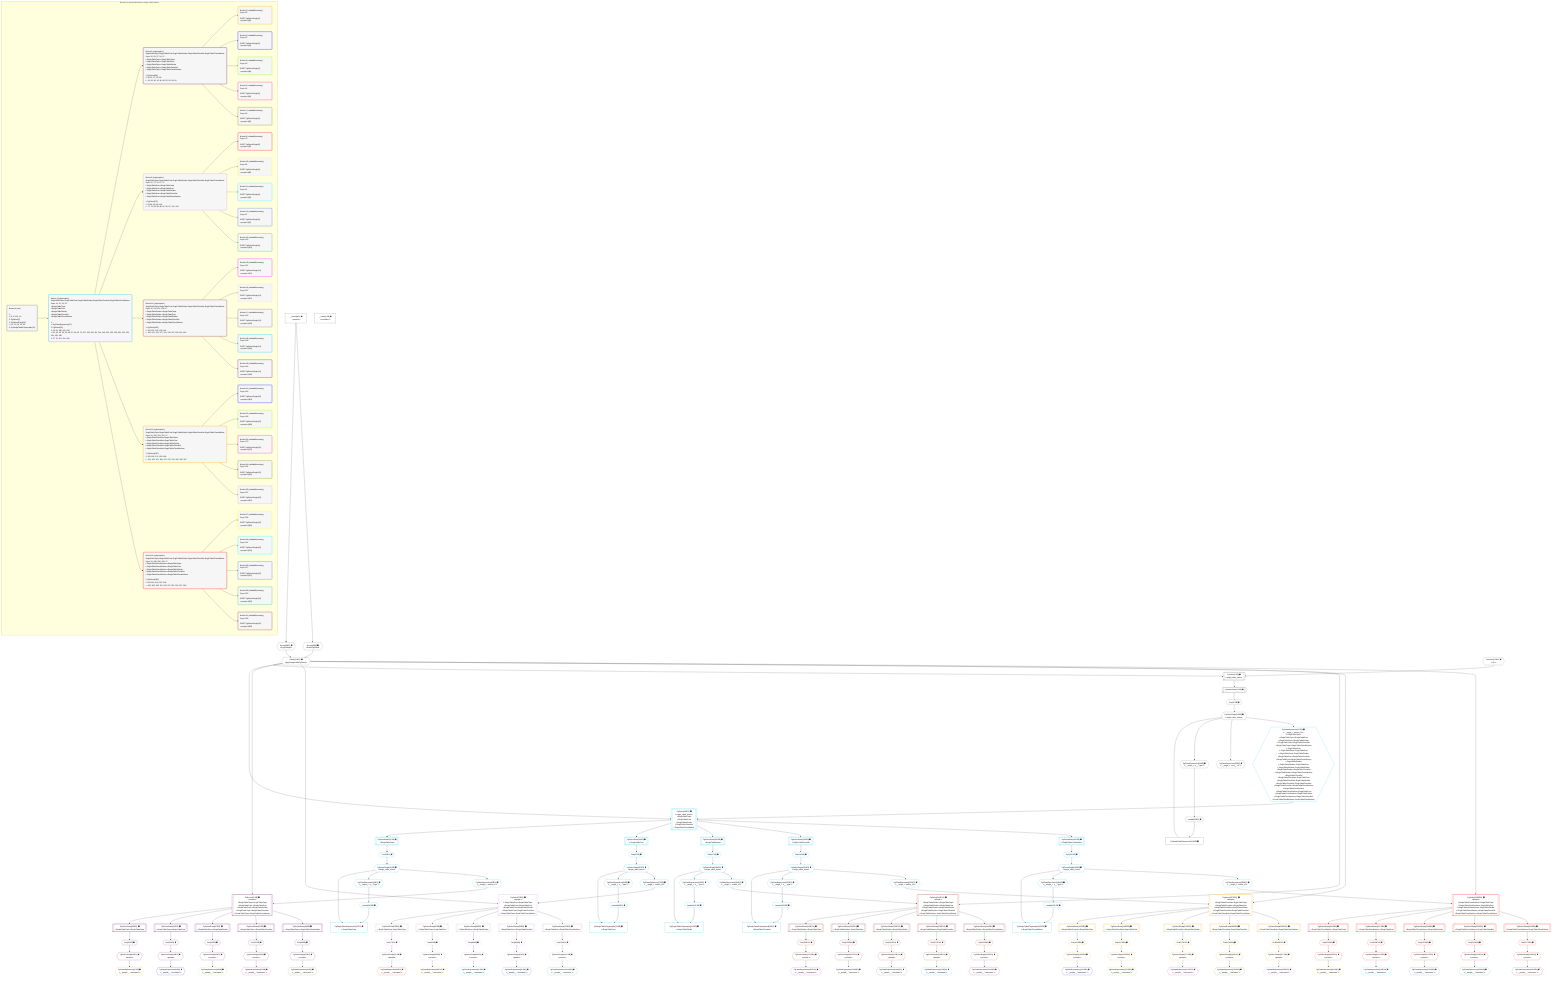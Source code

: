 %%{init: {'themeVariables': { 'fontSize': '12px'}}}%%
graph TD
    classDef path fill:#eee,stroke:#000,color:#000
    classDef plan fill:#fff,stroke-width:1px,color:#000
    classDef itemplan fill:#fff,stroke-width:2px,color:#000
    classDef unbatchedplan fill:#dff,stroke-width:1px,color:#000
    classDef sideeffectplan fill:#fcc,stroke-width:2px,color:#000
    classDef bucket fill:#f6f6f6,color:#000,stroke-width:2px,text-align:left


    %% plan dependencies
    PgSelect7[["PgSelect[7∈0] ➊<br />ᐸsingle_table_itemsᐳ"]]:::plan
    Object10{{"Object[10∈0] ➊<br />ᐸ{pgSettings,withPgClient}ᐳ"}}:::plan
    Constant231{{"Constant[231∈0] ➊<br />ᐸ15ᐳ"}}:::plan
    Object10 & Constant231 --> PgSelect7
    Access8{{"Access[8∈0] ➊<br />ᐸ2.pgSettingsᐳ"}}:::plan
    Access9{{"Access[9∈0] ➊<br />ᐸ2.withPgClientᐳ"}}:::plan
    Access8 & Access9 --> Object10
    PgSingleTablePolymorphic16["PgSingleTablePolymorphic[16∈0] ➊"]:::plan
    Lambda15{{"Lambda[15∈0] ➊"}}:::plan
    PgSelectSingle13{{"PgSelectSingle[13∈0] ➊<br />ᐸsingle_table_itemsᐳ"}}:::plan
    Lambda15 & PgSelectSingle13 --> PgSingleTablePolymorphic16
    __Value2["__Value[2∈0] ➊<br />ᐸcontextᐳ"]:::plan
    __Value2 --> Access8
    __Value2 --> Access9
    First11{{"First[11∈0] ➊"}}:::plan
    PgSelectRows12[["PgSelectRows[12∈0] ➊"]]:::plan
    PgSelectRows12 --> First11
    PgSelect7 --> PgSelectRows12
    First11 --> PgSelectSingle13
    PgClassExpression14{{"PgClassExpression[14∈0] ➊<br />ᐸ__single_t...s__.”type”ᐳ"}}:::plan
    PgSelectSingle13 --> PgClassExpression14
    PgClassExpression14 --> Lambda15
    PgClassExpression62{{"PgClassExpression[62∈0] ➊<br />ᐸ__single_t...ems__.”id”ᐳ"}}:::plan
    PgSelectSingle13 --> PgClassExpression62
    __Value4["__Value[4∈0] ➊<br />ᐸrootValueᐳ"]:::plan
    PgSelect18[["PgSelect[18∈1] ➊<br />ᐸsingle_table_itemsᐳ<br />ᐳSingleTableTopic<br />ᐳSingleTablePost<br />ᐳSingleTableDivider<br />ᐳSingleTableChecklist<br />ᐳSingleTableChecklistItem"]]:::plan
    PgClassExpression17{{"PgClassExpression[17∈1] ➊<br />ᐸ__single_t...parent_id”ᐳ<br />ᐳSingleTableTopic<br />ᐳSingleTableTopicᐳSingleTablePost<br />ᐳSingleTableTopicᐳSingleTableDivider<br />ᐳSingleTableTopicᐳSingleTableChecklist<br />ᐳSingleTableTopicᐳSingleTableChecklistItem<br />ᐳSingleTablePost<br />ᐳSingleTablePostᐳSingleTablePost<br />ᐳSingleTablePostᐳSingleTableDivider<br />ᐳSingleTablePostᐳSingleTableChecklist<br />ᐳSingleTablePostᐳSingleTableChecklistItem<br />ᐳSingleTableDivider<br />ᐳSingleTableDividerᐳSingleTablePost<br />ᐳSingleTableDividerᐳSingleTableDivider<br />ᐳSingleTableDividerᐳSingleTableChecklist<br />ᐳSingleTableDividerᐳSingleTableChecklistItem<br />ᐳSingleTableChecklist<br />ᐳSingleTableChecklistᐳSingleTablePost<br />ᐳSingleTableChecklistᐳSingleTableDivider<br />ᐳSingleTableChecklistᐳSingleTableChecklist<br />ᐳSingleTableChecklistᐳSingleTableChecklistItem<br />ᐳSingleTableChecklistItem<br />ᐳSingleTableChecklistItemᐳSingleTablePost<br />ᐳSingleTableChecklistItemᐳSingleTableDivider<br />ᐳSingleTableChecklistItemᐳSingleTableChecklist<br />ᐳSingleTableChecklistItemᐳSingleTableChecklistItem"}}:::plan
    Object10 & PgClassExpression17 --> PgSelect18
    PgSingleTablePolymorphic27["PgSingleTablePolymorphic[27∈1] ➊<br />ᐳSingleTableTopic"]:::plan
    Lambda26{{"Lambda[26∈1] ➊"}}:::plan
    PgSelectSingle24{{"PgSelectSingle[24∈1] ➊<br />ᐸsingle_table_itemsᐳ"}}:::plan
    Lambda26 & PgSelectSingle24 --> PgSingleTablePolymorphic27
    PgSingleTablePolymorphic70["PgSingleTablePolymorphic[70∈1] ➊<br />ᐳSingleTablePost"]:::plan
    Lambda69{{"Lambda[69∈1] ➊"}}:::plan
    PgSelectSingle67{{"PgSelectSingle[67∈1] ➊<br />ᐸsingle_table_itemsᐳ"}}:::plan
    Lambda69 & PgSelectSingle67 --> PgSingleTablePolymorphic70
    PgSingleTablePolymorphic112["PgSingleTablePolymorphic[112∈1] ➊<br />ᐳSingleTableDivider"]:::plan
    Lambda111{{"Lambda[111∈1] ➊"}}:::plan
    PgSelectSingle109{{"PgSelectSingle[109∈1] ➊<br />ᐸsingle_table_itemsᐳ"}}:::plan
    Lambda111 & PgSelectSingle109 --> PgSingleTablePolymorphic112
    PgSingleTablePolymorphic154["PgSingleTablePolymorphic[154∈1] ➊<br />ᐳSingleTableChecklist"]:::plan
    Lambda153{{"Lambda[153∈1] ➊"}}:::plan
    PgSelectSingle151{{"PgSelectSingle[151∈1] ➊<br />ᐸsingle_table_itemsᐳ"}}:::plan
    Lambda153 & PgSelectSingle151 --> PgSingleTablePolymorphic154
    PgSingleTablePolymorphic196["PgSingleTablePolymorphic[196∈1] ➊<br />ᐳSingleTableChecklistItem"]:::plan
    Lambda195{{"Lambda[195∈1] ➊"}}:::plan
    PgSelectSingle193{{"PgSelectSingle[193∈1] ➊<br />ᐸsingle_table_itemsᐳ"}}:::plan
    Lambda195 & PgSelectSingle193 --> PgSingleTablePolymorphic196
    PgSelectSingle13 --> PgClassExpression17
    First22{{"First[22∈1] ➊"}}:::plan
    PgSelectRows23[["PgSelectRows[23∈1] ➊<br />ᐳSingleTableTopic"]]:::plan
    PgSelectRows23 --> First22
    PgSelect18 --> PgSelectRows23
    First22 --> PgSelectSingle24
    PgClassExpression25{{"PgClassExpression[25∈1] ➊<br />ᐸ__single_t...s__.”type”ᐳ"}}:::plan
    PgSelectSingle24 --> PgClassExpression25
    PgClassExpression25 --> Lambda26
    PgClassExpression29{{"PgClassExpression[29∈1] ➊<br />ᐸ__single_t...author_id”ᐳ"}}:::plan
    PgSelectSingle24 --> PgClassExpression29
    First65{{"First[65∈1] ➊"}}:::plan
    PgSelectRows66[["PgSelectRows[66∈1] ➊<br />ᐳSingleTablePost"]]:::plan
    PgSelectRows66 --> First65
    PgSelect18 --> PgSelectRows66
    First65 --> PgSelectSingle67
    PgClassExpression68{{"PgClassExpression[68∈1] ➊<br />ᐸ__single_t...s__.”type”ᐳ"}}:::plan
    PgSelectSingle67 --> PgClassExpression68
    PgClassExpression68 --> Lambda69
    PgClassExpression72{{"PgClassExpression[72∈1] ➊<br />ᐸ__single_t...author_id”ᐳ"}}:::plan
    PgSelectSingle67 --> PgClassExpression72
    First107{{"First[107∈1] ➊"}}:::plan
    PgSelectRows108[["PgSelectRows[108∈1] ➊<br />ᐳSingleTableDivider"]]:::plan
    PgSelectRows108 --> First107
    PgSelect18 --> PgSelectRows108
    First107 --> PgSelectSingle109
    PgClassExpression110{{"PgClassExpression[110∈1] ➊<br />ᐸ__single_t...s__.”type”ᐳ"}}:::plan
    PgSelectSingle109 --> PgClassExpression110
    PgClassExpression110 --> Lambda111
    PgClassExpression114{{"PgClassExpression[114∈1] ➊<br />ᐸ__single_t...author_id”ᐳ"}}:::plan
    PgSelectSingle109 --> PgClassExpression114
    First149{{"First[149∈1] ➊"}}:::plan
    PgSelectRows150[["PgSelectRows[150∈1] ➊<br />ᐳSingleTableChecklist"]]:::plan
    PgSelectRows150 --> First149
    PgSelect18 --> PgSelectRows150
    First149 --> PgSelectSingle151
    PgClassExpression152{{"PgClassExpression[152∈1] ➊<br />ᐸ__single_t...s__.”type”ᐳ"}}:::plan
    PgSelectSingle151 --> PgClassExpression152
    PgClassExpression152 --> Lambda153
    PgClassExpression156{{"PgClassExpression[156∈1] ➊<br />ᐸ__single_t...author_id”ᐳ"}}:::plan
    PgSelectSingle151 --> PgClassExpression156
    First191{{"First[191∈1] ➊"}}:::plan
    PgSelectRows192[["PgSelectRows[192∈1] ➊<br />ᐳSingleTableChecklistItem"]]:::plan
    PgSelectRows192 --> First191
    PgSelect18 --> PgSelectRows192
    First191 --> PgSelectSingle193
    PgClassExpression194{{"PgClassExpression[194∈1] ➊<br />ᐸ__single_t...s__.”type”ᐳ"}}:::plan
    PgSelectSingle193 --> PgClassExpression194
    PgClassExpression194 --> Lambda195
    PgClassExpression198{{"PgClassExpression[198∈1] ➊<br />ᐸ__single_t...author_id”ᐳ"}}:::plan
    PgSelectSingle193 --> PgClassExpression198
    PgSelect30[["PgSelect[30∈2] ➊<br />ᐸpeopleᐳ<br />ᐳSingleTableTopicᐳSingleTableTopic<br />ᐳSingleTableTopicᐳSingleTablePost<br />ᐳSingleTableTopicᐳSingleTableDivider<br />ᐳSingleTableTopicᐳSingleTableChecklist<br />ᐳSingleTableTopicᐳSingleTableChecklistItem"]]:::plan
    Object10 & PgClassExpression29 --> PgSelect30
    First34{{"First[34∈2] ➊"}}:::plan
    PgSelectRows35[["PgSelectRows[35∈2] ➊<br />ᐳSingleTableTopicᐳSingleTableTopic"]]:::plan
    PgSelectRows35 --> First34
    PgSelect30 --> PgSelectRows35
    PgSelectSingle36{{"PgSelectSingle[36∈2] ➊<br />ᐸpeopleᐳ"}}:::plan
    First34 --> PgSelectSingle36
    First40{{"First[40∈2] ➊"}}:::plan
    PgSelectRows41[["PgSelectRows[41∈2] ➊<br />ᐳSingleTableTopicᐳSingleTablePost"]]:::plan
    PgSelectRows41 --> First40
    PgSelect30 --> PgSelectRows41
    PgSelectSingle42{{"PgSelectSingle[42∈2] ➊<br />ᐸpeopleᐳ"}}:::plan
    First40 --> PgSelectSingle42
    First46{{"First[46∈2] ➊"}}:::plan
    PgSelectRows47[["PgSelectRows[47∈2] ➊<br />ᐳSingleTableTopicᐳSingleTableDivider"]]:::plan
    PgSelectRows47 --> First46
    PgSelect30 --> PgSelectRows47
    PgSelectSingle48{{"PgSelectSingle[48∈2] ➊<br />ᐸpeopleᐳ"}}:::plan
    First46 --> PgSelectSingle48
    First52{{"First[52∈2] ➊"}}:::plan
    PgSelectRows53[["PgSelectRows[53∈2] ➊<br />ᐳSingleTableTopicᐳSingleTableChecklist"]]:::plan
    PgSelectRows53 --> First52
    PgSelect30 --> PgSelectRows53
    PgSelectSingle54{{"PgSelectSingle[54∈2] ➊<br />ᐸpeopleᐳ"}}:::plan
    First52 --> PgSelectSingle54
    First58{{"First[58∈2] ➊"}}:::plan
    PgSelectRows59[["PgSelectRows[59∈2] ➊<br />ᐳSingleTableTopicᐳSingleTableChecklistItem"]]:::plan
    PgSelectRows59 --> First58
    PgSelect30 --> PgSelectRows59
    PgSelectSingle60{{"PgSelectSingle[60∈2] ➊<br />ᐸpeopleᐳ"}}:::plan
    First58 --> PgSelectSingle60
    PgClassExpression37{{"PgClassExpression[37∈3] ➊<br />ᐸ__people__.”username”ᐳ"}}:::plan
    PgSelectSingle36 --> PgClassExpression37
    PgClassExpression43{{"PgClassExpression[43∈4] ➊<br />ᐸ__people__.”username”ᐳ"}}:::plan
    PgSelectSingle42 --> PgClassExpression43
    PgClassExpression49{{"PgClassExpression[49∈5] ➊<br />ᐸ__people__.”username”ᐳ"}}:::plan
    PgSelectSingle48 --> PgClassExpression49
    PgClassExpression55{{"PgClassExpression[55∈6] ➊<br />ᐸ__people__.”username”ᐳ"}}:::plan
    PgSelectSingle54 --> PgClassExpression55
    PgClassExpression61{{"PgClassExpression[61∈7] ➊<br />ᐸ__people__.”username”ᐳ"}}:::plan
    PgSelectSingle60 --> PgClassExpression61
    PgSelect73[["PgSelect[73∈8] ➊<br />ᐸpeopleᐳ<br />ᐳSingleTablePostᐳSingleTableTopic<br />ᐳSingleTablePostᐳSingleTablePost<br />ᐳSingleTablePostᐳSingleTableDivider<br />ᐳSingleTablePostᐳSingleTableChecklist<br />ᐳSingleTablePostᐳSingleTableChecklistItem"]]:::plan
    Object10 & PgClassExpression72 --> PgSelect73
    First77{{"First[77∈8] ➊"}}:::plan
    PgSelectRows78[["PgSelectRows[78∈8] ➊<br />ᐳSingleTablePostᐳSingleTableTopic"]]:::plan
    PgSelectRows78 --> First77
    PgSelect73 --> PgSelectRows78
    PgSelectSingle79{{"PgSelectSingle[79∈8] ➊<br />ᐸpeopleᐳ"}}:::plan
    First77 --> PgSelectSingle79
    First83{{"First[83∈8] ➊"}}:::plan
    PgSelectRows84[["PgSelectRows[84∈8] ➊<br />ᐳSingleTablePostᐳSingleTablePost"]]:::plan
    PgSelectRows84 --> First83
    PgSelect73 --> PgSelectRows84
    PgSelectSingle85{{"PgSelectSingle[85∈8] ➊<br />ᐸpeopleᐳ"}}:::plan
    First83 --> PgSelectSingle85
    First89{{"First[89∈8] ➊"}}:::plan
    PgSelectRows90[["PgSelectRows[90∈8] ➊<br />ᐳSingleTablePostᐳSingleTableDivider"]]:::plan
    PgSelectRows90 --> First89
    PgSelect73 --> PgSelectRows90
    PgSelectSingle91{{"PgSelectSingle[91∈8] ➊<br />ᐸpeopleᐳ"}}:::plan
    First89 --> PgSelectSingle91
    First95{{"First[95∈8] ➊"}}:::plan
    PgSelectRows96[["PgSelectRows[96∈8] ➊<br />ᐳSingleTablePostᐳSingleTableChecklist"]]:::plan
    PgSelectRows96 --> First95
    PgSelect73 --> PgSelectRows96
    PgSelectSingle97{{"PgSelectSingle[97∈8] ➊<br />ᐸpeopleᐳ"}}:::plan
    First95 --> PgSelectSingle97
    First101{{"First[101∈8] ➊"}}:::plan
    PgSelectRows102[["PgSelectRows[102∈8] ➊<br />ᐳSingleTablePostᐳSingleTableChecklistItem"]]:::plan
    PgSelectRows102 --> First101
    PgSelect73 --> PgSelectRows102
    PgSelectSingle103{{"PgSelectSingle[103∈8] ➊<br />ᐸpeopleᐳ"}}:::plan
    First101 --> PgSelectSingle103
    PgClassExpression80{{"PgClassExpression[80∈9] ➊<br />ᐸ__people__.”username”ᐳ"}}:::plan
    PgSelectSingle79 --> PgClassExpression80
    PgClassExpression86{{"PgClassExpression[86∈10] ➊<br />ᐸ__people__.”username”ᐳ"}}:::plan
    PgSelectSingle85 --> PgClassExpression86
    PgClassExpression92{{"PgClassExpression[92∈11] ➊<br />ᐸ__people__.”username”ᐳ"}}:::plan
    PgSelectSingle91 --> PgClassExpression92
    PgClassExpression98{{"PgClassExpression[98∈12] ➊<br />ᐸ__people__.”username”ᐳ"}}:::plan
    PgSelectSingle97 --> PgClassExpression98
    PgClassExpression104{{"PgClassExpression[104∈13] ➊<br />ᐸ__people__.”username”ᐳ"}}:::plan
    PgSelectSingle103 --> PgClassExpression104
    PgSelect115[["PgSelect[115∈14] ➊<br />ᐸpeopleᐳ<br />ᐳSingleTableDividerᐳSingleTableTopic<br />ᐳSingleTableDividerᐳSingleTablePost<br />ᐳSingleTableDividerᐳSingleTableDivider<br />ᐳSingleTableDividerᐳSingleTableChecklist<br />ᐳSingleTableDividerᐳSingleTableChecklistItem"]]:::plan
    Object10 & PgClassExpression114 --> PgSelect115
    First119{{"First[119∈14] ➊"}}:::plan
    PgSelectRows120[["PgSelectRows[120∈14] ➊<br />ᐳSingleTableDividerᐳSingleTableTopic"]]:::plan
    PgSelectRows120 --> First119
    PgSelect115 --> PgSelectRows120
    PgSelectSingle121{{"PgSelectSingle[121∈14] ➊<br />ᐸpeopleᐳ"}}:::plan
    First119 --> PgSelectSingle121
    First125{{"First[125∈14] ➊"}}:::plan
    PgSelectRows126[["PgSelectRows[126∈14] ➊<br />ᐳSingleTableDividerᐳSingleTablePost"]]:::plan
    PgSelectRows126 --> First125
    PgSelect115 --> PgSelectRows126
    PgSelectSingle127{{"PgSelectSingle[127∈14] ➊<br />ᐸpeopleᐳ"}}:::plan
    First125 --> PgSelectSingle127
    First131{{"First[131∈14] ➊"}}:::plan
    PgSelectRows132[["PgSelectRows[132∈14] ➊<br />ᐳSingleTableDividerᐳSingleTableDivider"]]:::plan
    PgSelectRows132 --> First131
    PgSelect115 --> PgSelectRows132
    PgSelectSingle133{{"PgSelectSingle[133∈14] ➊<br />ᐸpeopleᐳ"}}:::plan
    First131 --> PgSelectSingle133
    First137{{"First[137∈14] ➊"}}:::plan
    PgSelectRows138[["PgSelectRows[138∈14] ➊<br />ᐳSingleTableDividerᐳSingleTableChecklist"]]:::plan
    PgSelectRows138 --> First137
    PgSelect115 --> PgSelectRows138
    PgSelectSingle139{{"PgSelectSingle[139∈14] ➊<br />ᐸpeopleᐳ"}}:::plan
    First137 --> PgSelectSingle139
    First143{{"First[143∈14] ➊"}}:::plan
    PgSelectRows144[["PgSelectRows[144∈14] ➊<br />ᐳSingleTableDividerᐳSingleTableChecklistItem"]]:::plan
    PgSelectRows144 --> First143
    PgSelect115 --> PgSelectRows144
    PgSelectSingle145{{"PgSelectSingle[145∈14] ➊<br />ᐸpeopleᐳ"}}:::plan
    First143 --> PgSelectSingle145
    PgClassExpression122{{"PgClassExpression[122∈15] ➊<br />ᐸ__people__.”username”ᐳ"}}:::plan
    PgSelectSingle121 --> PgClassExpression122
    PgClassExpression128{{"PgClassExpression[128∈16] ➊<br />ᐸ__people__.”username”ᐳ"}}:::plan
    PgSelectSingle127 --> PgClassExpression128
    PgClassExpression134{{"PgClassExpression[134∈17] ➊<br />ᐸ__people__.”username”ᐳ"}}:::plan
    PgSelectSingle133 --> PgClassExpression134
    PgClassExpression140{{"PgClassExpression[140∈18] ➊<br />ᐸ__people__.”username”ᐳ"}}:::plan
    PgSelectSingle139 --> PgClassExpression140
    PgClassExpression146{{"PgClassExpression[146∈19] ➊<br />ᐸ__people__.”username”ᐳ"}}:::plan
    PgSelectSingle145 --> PgClassExpression146
    PgSelect157[["PgSelect[157∈20] ➊<br />ᐸpeopleᐳ<br />ᐳSingleTableChecklistᐳSingleTableTopic<br />ᐳSingleTableChecklistᐳSingleTablePost<br />ᐳSingleTableChecklistᐳSingleTableDivider<br />ᐳSingleTableChecklistᐳSingleTableChecklist<br />ᐳSingleTableChecklistᐳSingleTableChecklistItem"]]:::plan
    Object10 & PgClassExpression156 --> PgSelect157
    First161{{"First[161∈20] ➊"}}:::plan
    PgSelectRows162[["PgSelectRows[162∈20] ➊<br />ᐳSingleTableChecklistᐳSingleTableTopic"]]:::plan
    PgSelectRows162 --> First161
    PgSelect157 --> PgSelectRows162
    PgSelectSingle163{{"PgSelectSingle[163∈20] ➊<br />ᐸpeopleᐳ"}}:::plan
    First161 --> PgSelectSingle163
    First167{{"First[167∈20] ➊"}}:::plan
    PgSelectRows168[["PgSelectRows[168∈20] ➊<br />ᐳSingleTableChecklistᐳSingleTablePost"]]:::plan
    PgSelectRows168 --> First167
    PgSelect157 --> PgSelectRows168
    PgSelectSingle169{{"PgSelectSingle[169∈20] ➊<br />ᐸpeopleᐳ"}}:::plan
    First167 --> PgSelectSingle169
    First173{{"First[173∈20] ➊"}}:::plan
    PgSelectRows174[["PgSelectRows[174∈20] ➊<br />ᐳSingleTableChecklistᐳSingleTableDivider"]]:::plan
    PgSelectRows174 --> First173
    PgSelect157 --> PgSelectRows174
    PgSelectSingle175{{"PgSelectSingle[175∈20] ➊<br />ᐸpeopleᐳ"}}:::plan
    First173 --> PgSelectSingle175
    First179{{"First[179∈20] ➊"}}:::plan
    PgSelectRows180[["PgSelectRows[180∈20] ➊<br />ᐳSingleTableChecklistᐳSingleTableChecklist"]]:::plan
    PgSelectRows180 --> First179
    PgSelect157 --> PgSelectRows180
    PgSelectSingle181{{"PgSelectSingle[181∈20] ➊<br />ᐸpeopleᐳ"}}:::plan
    First179 --> PgSelectSingle181
    First185{{"First[185∈20] ➊"}}:::plan
    PgSelectRows186[["PgSelectRows[186∈20] ➊<br />ᐳSingleTableChecklistᐳSingleTableChecklistItem"]]:::plan
    PgSelectRows186 --> First185
    PgSelect157 --> PgSelectRows186
    PgSelectSingle187{{"PgSelectSingle[187∈20] ➊<br />ᐸpeopleᐳ"}}:::plan
    First185 --> PgSelectSingle187
    PgClassExpression164{{"PgClassExpression[164∈21] ➊<br />ᐸ__people__.”username”ᐳ"}}:::plan
    PgSelectSingle163 --> PgClassExpression164
    PgClassExpression170{{"PgClassExpression[170∈22] ➊<br />ᐸ__people__.”username”ᐳ"}}:::plan
    PgSelectSingle169 --> PgClassExpression170
    PgClassExpression176{{"PgClassExpression[176∈23] ➊<br />ᐸ__people__.”username”ᐳ"}}:::plan
    PgSelectSingle175 --> PgClassExpression176
    PgClassExpression182{{"PgClassExpression[182∈24] ➊<br />ᐸ__people__.”username”ᐳ"}}:::plan
    PgSelectSingle181 --> PgClassExpression182
    PgClassExpression188{{"PgClassExpression[188∈25] ➊<br />ᐸ__people__.”username”ᐳ"}}:::plan
    PgSelectSingle187 --> PgClassExpression188
    PgSelect199[["PgSelect[199∈26] ➊<br />ᐸpeopleᐳ<br />ᐳSingleTableChecklistItemᐳSingleTableTopic<br />ᐳSingleTableChecklistItemᐳSingleTablePost<br />ᐳSingleTableChecklistItemᐳSingleTableDivider<br />ᐳSingleTableChecklistItemᐳSingleTableChecklist<br />ᐳSingleTableChecklistItemᐳSingleTableChecklistItem"]]:::plan
    Object10 & PgClassExpression198 --> PgSelect199
    First203{{"First[203∈26] ➊"}}:::plan
    PgSelectRows204[["PgSelectRows[204∈26] ➊<br />ᐳSingleTableChecklistItemᐳSingleTableTopic"]]:::plan
    PgSelectRows204 --> First203
    PgSelect199 --> PgSelectRows204
    PgSelectSingle205{{"PgSelectSingle[205∈26] ➊<br />ᐸpeopleᐳ"}}:::plan
    First203 --> PgSelectSingle205
    First209{{"First[209∈26] ➊"}}:::plan
    PgSelectRows210[["PgSelectRows[210∈26] ➊<br />ᐳSingleTableChecklistItemᐳSingleTablePost"]]:::plan
    PgSelectRows210 --> First209
    PgSelect199 --> PgSelectRows210
    PgSelectSingle211{{"PgSelectSingle[211∈26] ➊<br />ᐸpeopleᐳ"}}:::plan
    First209 --> PgSelectSingle211
    First215{{"First[215∈26] ➊"}}:::plan
    PgSelectRows216[["PgSelectRows[216∈26] ➊<br />ᐳSingleTableChecklistItemᐳSingleTableDivider"]]:::plan
    PgSelectRows216 --> First215
    PgSelect199 --> PgSelectRows216
    PgSelectSingle217{{"PgSelectSingle[217∈26] ➊<br />ᐸpeopleᐳ"}}:::plan
    First215 --> PgSelectSingle217
    First221{{"First[221∈26] ➊"}}:::plan
    PgSelectRows222[["PgSelectRows[222∈26] ➊<br />ᐳSingleTableChecklistItemᐳSingleTableChecklist"]]:::plan
    PgSelectRows222 --> First221
    PgSelect199 --> PgSelectRows222
    PgSelectSingle223{{"PgSelectSingle[223∈26] ➊<br />ᐸpeopleᐳ"}}:::plan
    First221 --> PgSelectSingle223
    First227{{"First[227∈26] ➊"}}:::plan
    PgSelectRows228[["PgSelectRows[228∈26] ➊<br />ᐳSingleTableChecklistItemᐳSingleTableChecklistItem"]]:::plan
    PgSelectRows228 --> First227
    PgSelect199 --> PgSelectRows228
    PgSelectSingle229{{"PgSelectSingle[229∈26] ➊<br />ᐸpeopleᐳ"}}:::plan
    First227 --> PgSelectSingle229
    PgClassExpression206{{"PgClassExpression[206∈27] ➊<br />ᐸ__people__.”username”ᐳ"}}:::plan
    PgSelectSingle205 --> PgClassExpression206
    PgClassExpression212{{"PgClassExpression[212∈28] ➊<br />ᐸ__people__.”username”ᐳ"}}:::plan
    PgSelectSingle211 --> PgClassExpression212
    PgClassExpression218{{"PgClassExpression[218∈29] ➊<br />ᐸ__people__.”username”ᐳ"}}:::plan
    PgSelectSingle217 --> PgClassExpression218
    PgClassExpression224{{"PgClassExpression[224∈30] ➊<br />ᐸ__people__.”username”ᐳ"}}:::plan
    PgSelectSingle223 --> PgClassExpression224
    PgClassExpression230{{"PgClassExpression[230∈31] ➊<br />ᐸ__people__.”username”ᐳ"}}:::plan
    PgSelectSingle229 --> PgClassExpression230

    %% define steps

    subgraph "Buckets for queries/interfaces-single-table/relation"
    Bucket0("Bucket 0 (root)<br /><br />1: <br />ᐳ: 8, 9, 231, 10<br />2: PgSelect[7]<br />3: PgSelectRows[12]<br />ᐳ: 11, 13, 14, 15, 62<br />4: PgSingleTablePolymorphic[16]"):::bucket
    classDef bucket0 stroke:#696969
    class Bucket0,__Value2,__Value4,PgSelect7,Access8,Access9,Object10,First11,PgSelectRows12,PgSelectSingle13,PgClassExpression14,Lambda15,PgSingleTablePolymorphic16,PgClassExpression62,Constant231 bucket0
    Bucket1("Bucket 1 (polymorphic)<br />SingleTableTopic,SingleTablePost,SingleTableDivider,SingleTableChecklist,SingleTableChecklistItem<br />Deps: 13, 10, 16, 62<br />ᐳSingleTableTopic<br />ᐳSingleTablePost<br />ᐳSingleTableDivider<br />ᐳSingleTableChecklist<br />ᐳSingleTableChecklistItem<br /><br />1: <br />ᐳ: PgClassExpression[17]<br />2: PgSelect[18]<br />3: 23, 66, 108, 150, 192<br />ᐳ: 22, 24, 25, 26, 29, 65, 67, 68, 69, 72, 107, 109, 110, 111, 114, 149, 151, 152, 153, 156, 191, 193, 194, 195, 198<br />4: 27, 70, 112, 154, 196"):::bucket
    classDef bucket1 stroke:#00bfff
    class Bucket1,PgClassExpression17,PgSelect18,First22,PgSelectRows23,PgSelectSingle24,PgClassExpression25,Lambda26,PgSingleTablePolymorphic27,PgClassExpression29,First65,PgSelectRows66,PgSelectSingle67,PgClassExpression68,Lambda69,PgSingleTablePolymorphic70,PgClassExpression72,First107,PgSelectRows108,PgSelectSingle109,PgClassExpression110,Lambda111,PgSingleTablePolymorphic112,PgClassExpression114,First149,PgSelectRows150,PgSelectSingle151,PgClassExpression152,Lambda153,PgSingleTablePolymorphic154,PgClassExpression156,First191,PgSelectRows192,PgSelectSingle193,PgClassExpression194,Lambda195,PgSingleTablePolymorphic196,PgClassExpression198 bucket1
    Bucket2("Bucket 2 (polymorphic)<br />SingleTableTopic,SingleTablePost,SingleTableDivider,SingleTableChecklist,SingleTableChecklistItem<br />Deps: 10, 29, 27, 24, 17<br />ᐳSingleTableTopicᐳSingleTableTopic<br />ᐳSingleTableTopicᐳSingleTablePost<br />ᐳSingleTableTopicᐳSingleTableDivider<br />ᐳSingleTableTopicᐳSingleTableChecklist<br />ᐳSingleTableTopicᐳSingleTableChecklistItem<br /><br />1: PgSelect[30]<br />2: 35, 41, 47, 53, 59<br />ᐳ: 34, 36, 40, 42, 46, 48, 52, 54, 58, 60"):::bucket
    classDef bucket2 stroke:#7f007f
    class Bucket2,PgSelect30,First34,PgSelectRows35,PgSelectSingle36,First40,PgSelectRows41,PgSelectSingle42,First46,PgSelectRows47,PgSelectSingle48,First52,PgSelectRows53,PgSelectSingle54,First58,PgSelectRows59,PgSelectSingle60 bucket2
    Bucket3("Bucket 3 (nullableBoundary)<br />Deps: 36<br /><br />ROOT PgSelectSingle{2}ᐸpeopleᐳ[36]"):::bucket
    classDef bucket3 stroke:#ffa500
    class Bucket3,PgClassExpression37 bucket3
    Bucket4("Bucket 4 (nullableBoundary)<br />Deps: 42<br /><br />ROOT PgSelectSingle{2}ᐸpeopleᐳ[42]"):::bucket
    classDef bucket4 stroke:#0000ff
    class Bucket4,PgClassExpression43 bucket4
    Bucket5("Bucket 5 (nullableBoundary)<br />Deps: 48<br /><br />ROOT PgSelectSingle{2}ᐸpeopleᐳ[48]"):::bucket
    classDef bucket5 stroke:#7fff00
    class Bucket5,PgClassExpression49 bucket5
    Bucket6("Bucket 6 (nullableBoundary)<br />Deps: 54<br /><br />ROOT PgSelectSingle{2}ᐸpeopleᐳ[54]"):::bucket
    classDef bucket6 stroke:#ff1493
    class Bucket6,PgClassExpression55 bucket6
    Bucket7("Bucket 7 (nullableBoundary)<br />Deps: 60<br /><br />ROOT PgSelectSingle{2}ᐸpeopleᐳ[60]"):::bucket
    classDef bucket7 stroke:#808000
    class Bucket7,PgClassExpression61 bucket7
    Bucket8("Bucket 8 (polymorphic)<br />SingleTableTopic,SingleTablePost,SingleTableDivider,SingleTableChecklist,SingleTableChecklistItem<br />Deps: 10, 72, 70, 67, 17<br />ᐳSingleTablePostᐳSingleTableTopic<br />ᐳSingleTablePostᐳSingleTablePost<br />ᐳSingleTablePostᐳSingleTableDivider<br />ᐳSingleTablePostᐳSingleTableChecklist<br />ᐳSingleTablePostᐳSingleTableChecklistItem<br /><br />1: PgSelect[73]<br />2: 78, 84, 90, 96, 102<br />ᐳ: 77, 79, 83, 85, 89, 91, 95, 97, 101, 103"):::bucket
    classDef bucket8 stroke:#dda0dd
    class Bucket8,PgSelect73,First77,PgSelectRows78,PgSelectSingle79,First83,PgSelectRows84,PgSelectSingle85,First89,PgSelectRows90,PgSelectSingle91,First95,PgSelectRows96,PgSelectSingle97,First101,PgSelectRows102,PgSelectSingle103 bucket8
    Bucket9("Bucket 9 (nullableBoundary)<br />Deps: 79<br /><br />ROOT PgSelectSingle{8}ᐸpeopleᐳ[79]"):::bucket
    classDef bucket9 stroke:#ff0000
    class Bucket9,PgClassExpression80 bucket9
    Bucket10("Bucket 10 (nullableBoundary)<br />Deps: 85<br /><br />ROOT PgSelectSingle{8}ᐸpeopleᐳ[85]"):::bucket
    classDef bucket10 stroke:#ffff00
    class Bucket10,PgClassExpression86 bucket10
    Bucket11("Bucket 11 (nullableBoundary)<br />Deps: 91<br /><br />ROOT PgSelectSingle{8}ᐸpeopleᐳ[91]"):::bucket
    classDef bucket11 stroke:#00ffff
    class Bucket11,PgClassExpression92 bucket11
    Bucket12("Bucket 12 (nullableBoundary)<br />Deps: 97<br /><br />ROOT PgSelectSingle{8}ᐸpeopleᐳ[97]"):::bucket
    classDef bucket12 stroke:#4169e1
    class Bucket12,PgClassExpression98 bucket12
    Bucket13("Bucket 13 (nullableBoundary)<br />Deps: 103<br /><br />ROOT PgSelectSingle{8}ᐸpeopleᐳ[103]"):::bucket
    classDef bucket13 stroke:#3cb371
    class Bucket13,PgClassExpression104 bucket13
    Bucket14("Bucket 14 (polymorphic)<br />SingleTableTopic,SingleTablePost,SingleTableDivider,SingleTableChecklist,SingleTableChecklistItem<br />Deps: 10, 114, 112, 109, 17<br />ᐳSingleTableDividerᐳSingleTableTopic<br />ᐳSingleTableDividerᐳSingleTablePost<br />ᐳSingleTableDividerᐳSingleTableDivider<br />ᐳSingleTableDividerᐳSingleTableChecklist<br />ᐳSingleTableDividerᐳSingleTableChecklistItem<br /><br />1: PgSelect[115]<br />2: 120, 126, 132, 138, 144<br />ᐳ: 119, 121, 125, 127, 131, 133, 137, 139, 143, 145"):::bucket
    classDef bucket14 stroke:#a52a2a
    class Bucket14,PgSelect115,First119,PgSelectRows120,PgSelectSingle121,First125,PgSelectRows126,PgSelectSingle127,First131,PgSelectRows132,PgSelectSingle133,First137,PgSelectRows138,PgSelectSingle139,First143,PgSelectRows144,PgSelectSingle145 bucket14
    Bucket15("Bucket 15 (nullableBoundary)<br />Deps: 121<br /><br />ROOT PgSelectSingle{14}ᐸpeopleᐳ[121]"):::bucket
    classDef bucket15 stroke:#ff00ff
    class Bucket15,PgClassExpression122 bucket15
    Bucket16("Bucket 16 (nullableBoundary)<br />Deps: 127<br /><br />ROOT PgSelectSingle{14}ᐸpeopleᐳ[127]"):::bucket
    classDef bucket16 stroke:#f5deb3
    class Bucket16,PgClassExpression128 bucket16
    Bucket17("Bucket 17 (nullableBoundary)<br />Deps: 133<br /><br />ROOT PgSelectSingle{14}ᐸpeopleᐳ[133]"):::bucket
    classDef bucket17 stroke:#696969
    class Bucket17,PgClassExpression134 bucket17
    Bucket18("Bucket 18 (nullableBoundary)<br />Deps: 139<br /><br />ROOT PgSelectSingle{14}ᐸpeopleᐳ[139]"):::bucket
    classDef bucket18 stroke:#00bfff
    class Bucket18,PgClassExpression140 bucket18
    Bucket19("Bucket 19 (nullableBoundary)<br />Deps: 145<br /><br />ROOT PgSelectSingle{14}ᐸpeopleᐳ[145]"):::bucket
    classDef bucket19 stroke:#7f007f
    class Bucket19,PgClassExpression146 bucket19
    Bucket20("Bucket 20 (polymorphic)<br />SingleTableTopic,SingleTablePost,SingleTableDivider,SingleTableChecklist,SingleTableChecklistItem<br />Deps: 10, 156, 154, 151, 17<br />ᐳSingleTableChecklistᐳSingleTableTopic<br />ᐳSingleTableChecklistᐳSingleTablePost<br />ᐳSingleTableChecklistᐳSingleTableDivider<br />ᐳSingleTableChecklistᐳSingleTableChecklist<br />ᐳSingleTableChecklistᐳSingleTableChecklistItem<br /><br />1: PgSelect[157]<br />2: 162, 168, 174, 180, 186<br />ᐳ: 161, 163, 167, 169, 173, 175, 179, 181, 185, 187"):::bucket
    classDef bucket20 stroke:#ffa500
    class Bucket20,PgSelect157,First161,PgSelectRows162,PgSelectSingle163,First167,PgSelectRows168,PgSelectSingle169,First173,PgSelectRows174,PgSelectSingle175,First179,PgSelectRows180,PgSelectSingle181,First185,PgSelectRows186,PgSelectSingle187 bucket20
    Bucket21("Bucket 21 (nullableBoundary)<br />Deps: 163<br /><br />ROOT PgSelectSingle{20}ᐸpeopleᐳ[163]"):::bucket
    classDef bucket21 stroke:#0000ff
    class Bucket21,PgClassExpression164 bucket21
    Bucket22("Bucket 22 (nullableBoundary)<br />Deps: 169<br /><br />ROOT PgSelectSingle{20}ᐸpeopleᐳ[169]"):::bucket
    classDef bucket22 stroke:#7fff00
    class Bucket22,PgClassExpression170 bucket22
    Bucket23("Bucket 23 (nullableBoundary)<br />Deps: 175<br /><br />ROOT PgSelectSingle{20}ᐸpeopleᐳ[175]"):::bucket
    classDef bucket23 stroke:#ff1493
    class Bucket23,PgClassExpression176 bucket23
    Bucket24("Bucket 24 (nullableBoundary)<br />Deps: 181<br /><br />ROOT PgSelectSingle{20}ᐸpeopleᐳ[181]"):::bucket
    classDef bucket24 stroke:#808000
    class Bucket24,PgClassExpression182 bucket24
    Bucket25("Bucket 25 (nullableBoundary)<br />Deps: 187<br /><br />ROOT PgSelectSingle{20}ᐸpeopleᐳ[187]"):::bucket
    classDef bucket25 stroke:#dda0dd
    class Bucket25,PgClassExpression188 bucket25
    Bucket26("Bucket 26 (polymorphic)<br />SingleTableTopic,SingleTablePost,SingleTableDivider,SingleTableChecklist,SingleTableChecklistItem<br />Deps: 10, 198, 196, 193, 17<br />ᐳSingleTableChecklistItemᐳSingleTableTopic<br />ᐳSingleTableChecklistItemᐳSingleTablePost<br />ᐳSingleTableChecklistItemᐳSingleTableDivider<br />ᐳSingleTableChecklistItemᐳSingleTableChecklist<br />ᐳSingleTableChecklistItemᐳSingleTableChecklistItem<br /><br />1: PgSelect[199]<br />2: 204, 210, 216, 222, 228<br />ᐳ: 203, 205, 209, 211, 215, 217, 221, 223, 227, 229"):::bucket
    classDef bucket26 stroke:#ff0000
    class Bucket26,PgSelect199,First203,PgSelectRows204,PgSelectSingle205,First209,PgSelectRows210,PgSelectSingle211,First215,PgSelectRows216,PgSelectSingle217,First221,PgSelectRows222,PgSelectSingle223,First227,PgSelectRows228,PgSelectSingle229 bucket26
    Bucket27("Bucket 27 (nullableBoundary)<br />Deps: 205<br /><br />ROOT PgSelectSingle{26}ᐸpeopleᐳ[205]"):::bucket
    classDef bucket27 stroke:#ffff00
    class Bucket27,PgClassExpression206 bucket27
    Bucket28("Bucket 28 (nullableBoundary)<br />Deps: 211<br /><br />ROOT PgSelectSingle{26}ᐸpeopleᐳ[211]"):::bucket
    classDef bucket28 stroke:#00ffff
    class Bucket28,PgClassExpression212 bucket28
    Bucket29("Bucket 29 (nullableBoundary)<br />Deps: 217<br /><br />ROOT PgSelectSingle{26}ᐸpeopleᐳ[217]"):::bucket
    classDef bucket29 stroke:#4169e1
    class Bucket29,PgClassExpression218 bucket29
    Bucket30("Bucket 30 (nullableBoundary)<br />Deps: 223<br /><br />ROOT PgSelectSingle{26}ᐸpeopleᐳ[223]"):::bucket
    classDef bucket30 stroke:#3cb371
    class Bucket30,PgClassExpression224 bucket30
    Bucket31("Bucket 31 (nullableBoundary)<br />Deps: 229<br /><br />ROOT PgSelectSingle{26}ᐸpeopleᐳ[229]"):::bucket
    classDef bucket31 stroke:#a52a2a
    class Bucket31,PgClassExpression230 bucket31
    Bucket0 --> Bucket1
    Bucket1 --> Bucket2 & Bucket8 & Bucket14 & Bucket20 & Bucket26
    Bucket2 --> Bucket3 & Bucket4 & Bucket5 & Bucket6 & Bucket7
    Bucket8 --> Bucket9 & Bucket10 & Bucket11 & Bucket12 & Bucket13
    Bucket14 --> Bucket15 & Bucket16 & Bucket17 & Bucket18 & Bucket19
    Bucket20 --> Bucket21 & Bucket22 & Bucket23 & Bucket24 & Bucket25
    Bucket26 --> Bucket27 & Bucket28 & Bucket29 & Bucket30 & Bucket31
    end